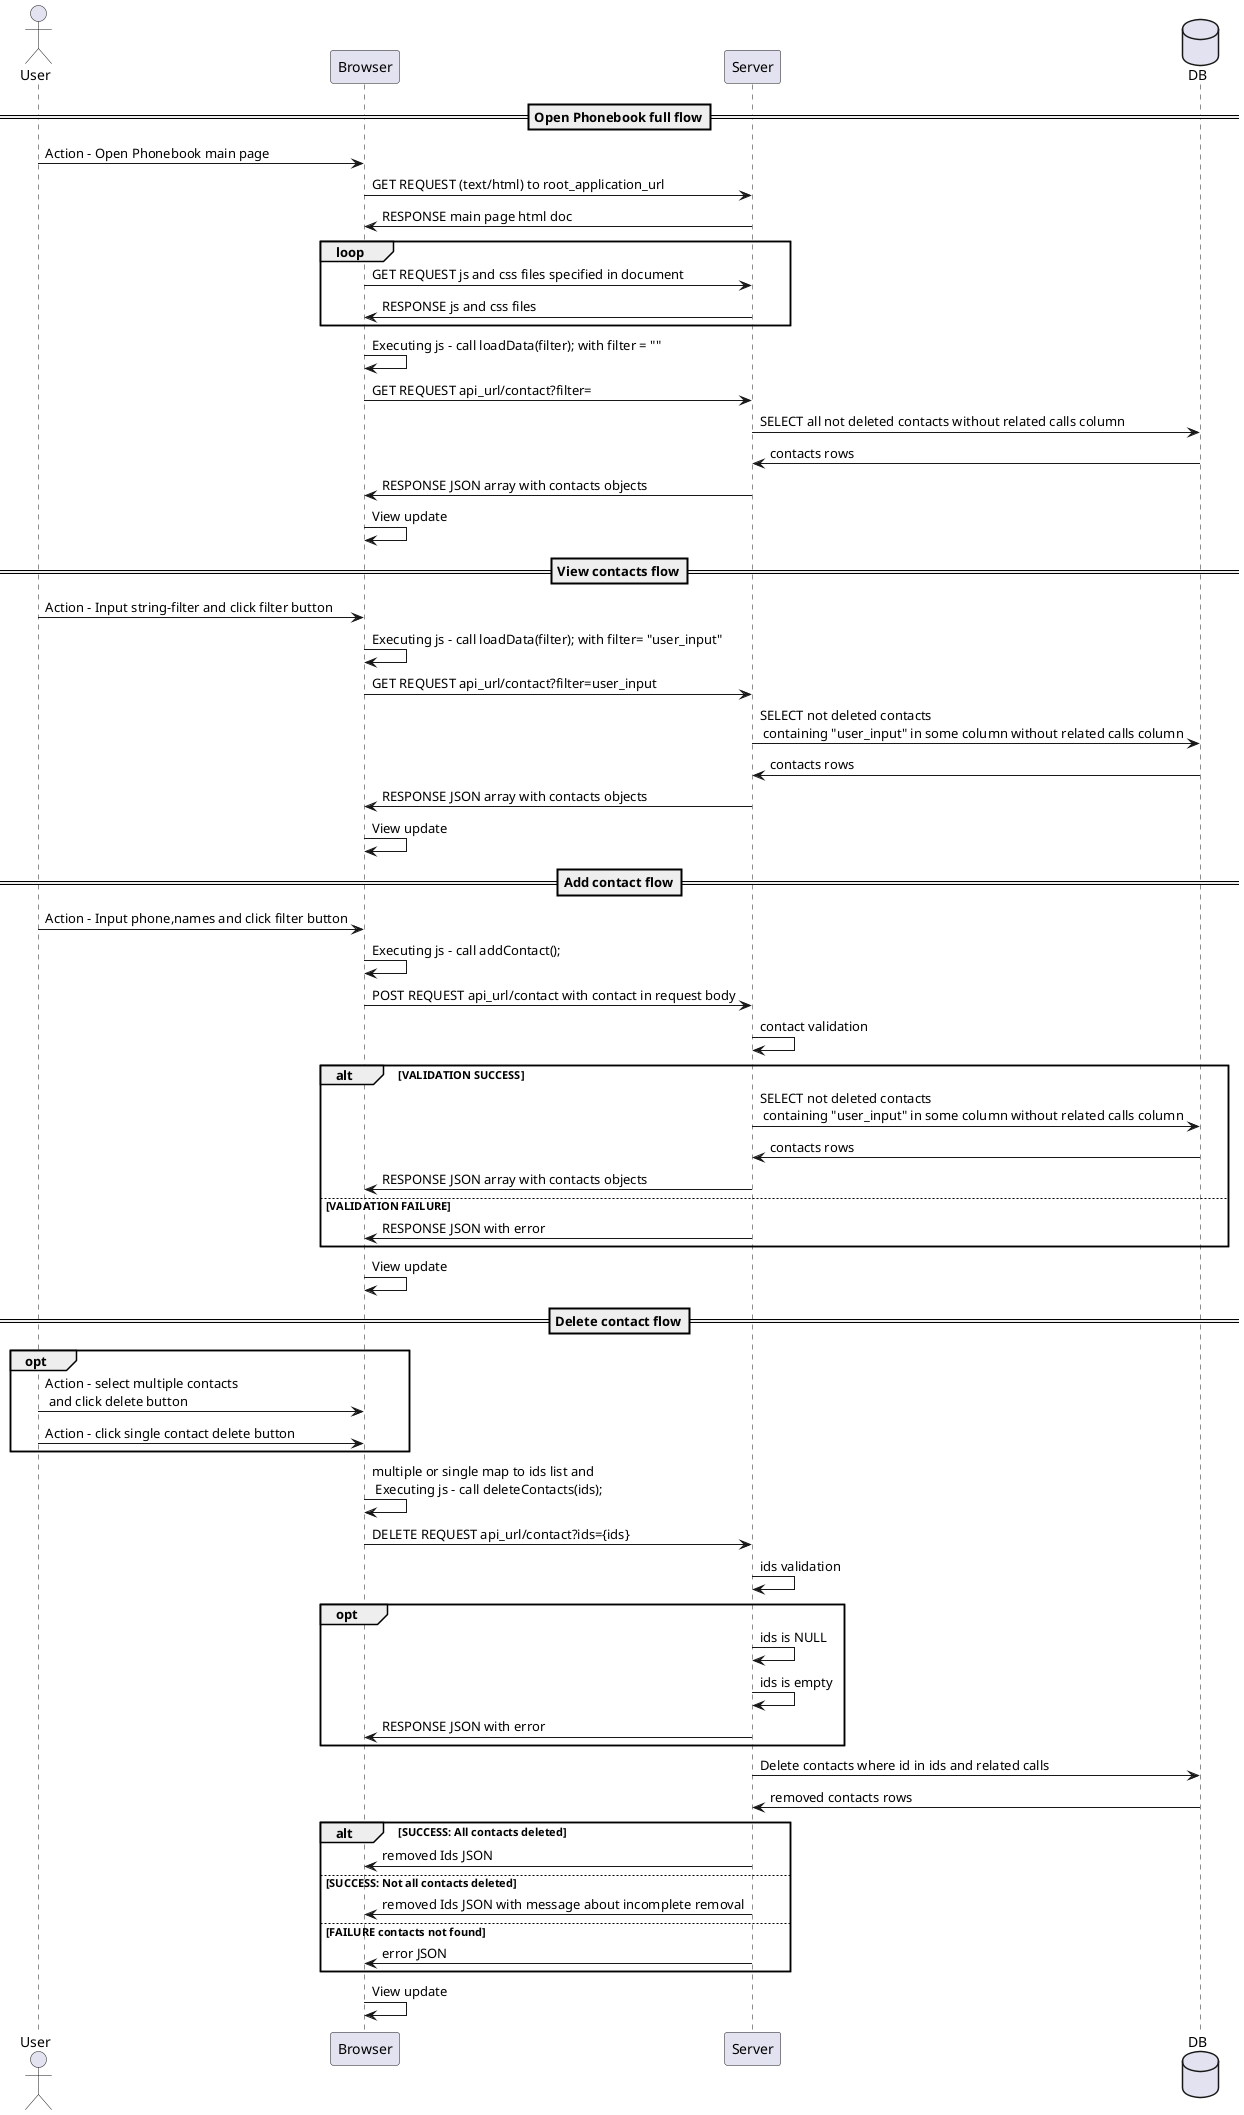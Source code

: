 @startuml
actor User
participant Browser
participant Server
database DB

== Open Phonebook full flow==
User->Browser: Action - Open Phonebook main page
Browser->Server: GET REQUEST (text/html) to root_application_url
Server->Browser: RESPONSE main page html doc
loop
   Browser -> Server: GET REQUEST js and css files specified in document
   Server -> Browser: RESPONSE js and css files
end
Browser->Browser: Executing js - call loadData(filter); with filter = ""
Browser->Server: GET REQUEST api_url/contact?filter=
Server->DB: SELECT all not deleted contacts without related calls column
DB->Server: contacts rows
Server ->Browser: RESPONSE JSON array with contacts objects
Browser->Browser: View update

== View contacts flow==
User->Browser: Action - Input string-filter and click filter button
Browser->Browser: Executing js - call loadData(filter); with filter= "user_input"
Browser->Server: GET REQUEST api_url/contact?filter=user_input
Server->DB: SELECT not deleted contacts \n containing "user_input" in some column without related calls column
DB->Server: contacts rows
Server ->Browser: RESPONSE JSON array with contacts objects
Browser->Browser: View update

== Add contact flow==
User->Browser: Action - Input phone,names and click filter button
Browser->Browser: Executing js - call addContact();
Browser->Server: POST REQUEST api_url/contact with contact in request body
Server->Server: contact validation
    alt VALIDATION SUCCESS
        Server->DB: SELECT not deleted contacts \n containing "user_input" in some column without related calls column
        DB->Server: contacts rows
        Server ->Browser: RESPONSE JSON array with contacts objects
    else VALIDATION FAILURE
        Server ->Browser: RESPONSE JSON with error
    end
Browser->Browser: View update

== Delete contact flow==
opt
User->Browser: Action - select multiple contacts \n and click delete button
User->Browser: Action - click single contact delete button
end

Browser->Browser: multiple or single map to ids list and \n Executing js - call deleteContacts(ids);
Browser->Server: DELETE REQUEST api_url/contact?ids={ids}
Server->Server: ids validation
opt
Server ->Server: ids is NULL
Server ->Server: ids is empty
Server ->Browser: RESPONSE JSON with error
end
Server -> DB: Delete contacts where id in ids and related calls
DB ->Server: removed contacts rows
 alt SUCCESS: All contacts deleted
             Server->Browser: removed Ids JSON
 else SUCCESS: Not all contacts deleted
             Server->Browser: removed Ids JSON with message about incomplete removal
 else FAILURE contacts not found
              Server->Browser: error JSON
 end
Browser->Browser: View update
@enduml